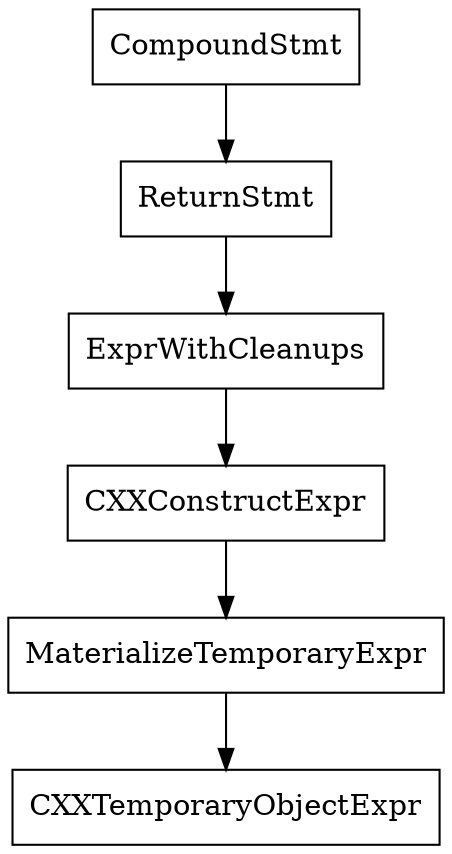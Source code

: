 digraph unnamed {

	Node0x55e7aac2c5a0 [shape=record,label="{CompoundStmt}"];
	Node0x55e7aac2c5a0 -> Node0x55e7aac2c590;
	Node0x55e7aac2c590 [shape=record,label="{ReturnStmt}"];
	Node0x55e7aac2c590 -> Node0x55e7aac2c578;
	Node0x55e7aac2c578 [shape=record,label="{ExprWithCleanups}"];
	Node0x55e7aac2c578 -> Node0x55e7aac2c548;
	Node0x55e7aac2c548 [shape=record,label="{CXXConstructExpr}"];
	Node0x55e7aac2c548 -> Node0x55e7aac2c508;
	Node0x55e7aac2c508 [shape=record,label="{MaterializeTemporaryExpr}"];
	Node0x55e7aac2c508 -> Node0x55e7aac2c4d8;
	Node0x55e7aac2c4d8 [shape=record,label="{CXXTemporaryObjectExpr}"];
}
